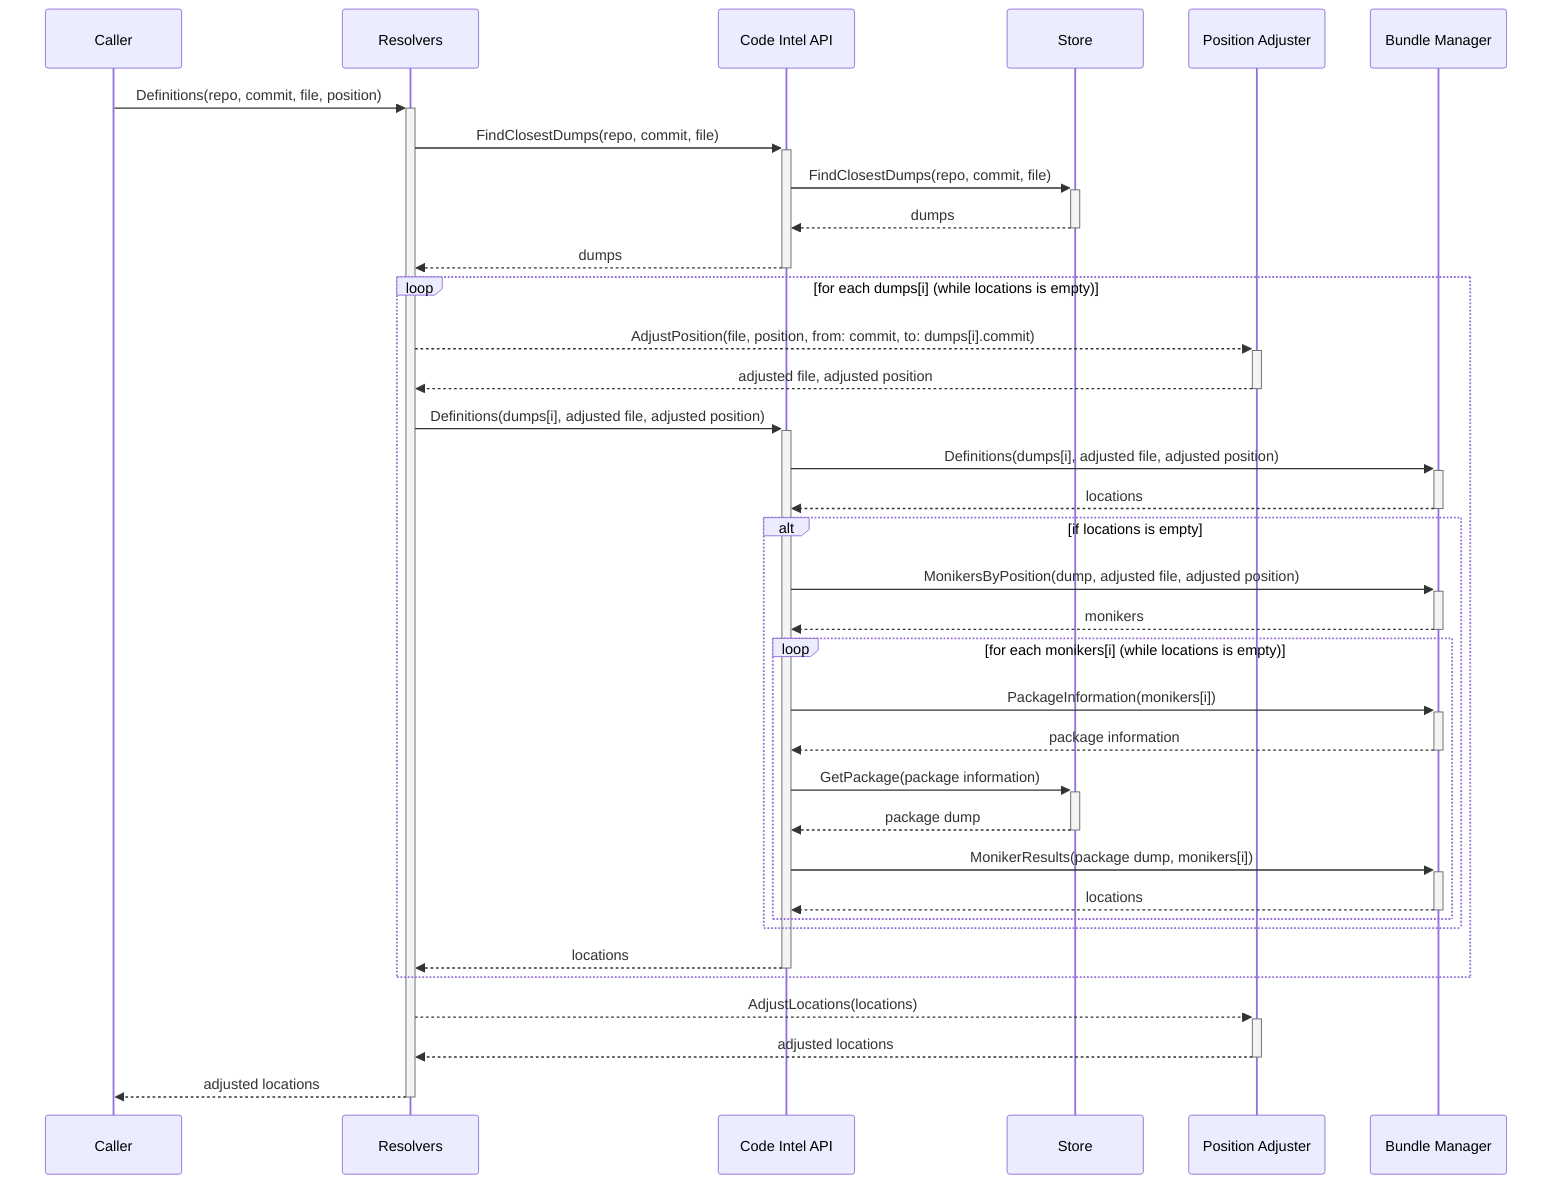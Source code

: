 sequenceDiagram
  Caller          ->>+ Resolvers: Definitions(repo, commit, file, position)
  Resolvers       ->>+ Code Intel API: FindClosestDumps(repo, commit, file)
  Code Intel API  ->>+ Store: FindClosestDumps(repo, commit, file)
  Store          -->>- Code Intel API: dumps
  Code Intel API -->>- Resolvers: dumps

  loop for each dumps[i] (while locations is empty)
    Resolvers         -->>+ Position Adjuster: AdjustPosition(file, position, from: commit, to: dumps[i].commit)
    Position Adjuster -->>- Resolvers: adjusted file, adjusted position
    Resolvers          ->>+ Code Intel API: Definitions(dumps[i], adjusted file, adjusted position)
    Code Intel API     ->>+ Bundle Manager: Definitions(dumps[i], adjusted file, adjusted position)
    Bundle Manager    -->>- Code Intel API: locations

    alt if locations is empty
    Code Intel API     ->>+ Bundle Manager: MonikersByPosition(dump, adjusted file, adjusted position)
      Bundle Manager    -->>- Code Intel API: monikers

      loop for each monikers[i] (while locations is empty)
        Code Intel API  ->>+ Bundle Manager: PackageInformation(monikers[i])
        Bundle Manager -->>- Code Intel API: package information
        Code Intel API  ->>+ Store: GetPackage(package information)
        Store          -->>- Code Intel API: package dump
        Code Intel API  ->>+ Bundle Manager: MonikerResults(package dump, monikers[i])
        Bundle Manager -->>- Code Intel API: locations
      end
    end

    Code Intel API -->>- Resolvers: locations
  end

  Resolvers         -->>+ Position Adjuster: AdjustLocations(locations)
  Position Adjuster -->>- Resolvers: adjusted locations
  Resolvers         -->>- Caller: adjusted locations